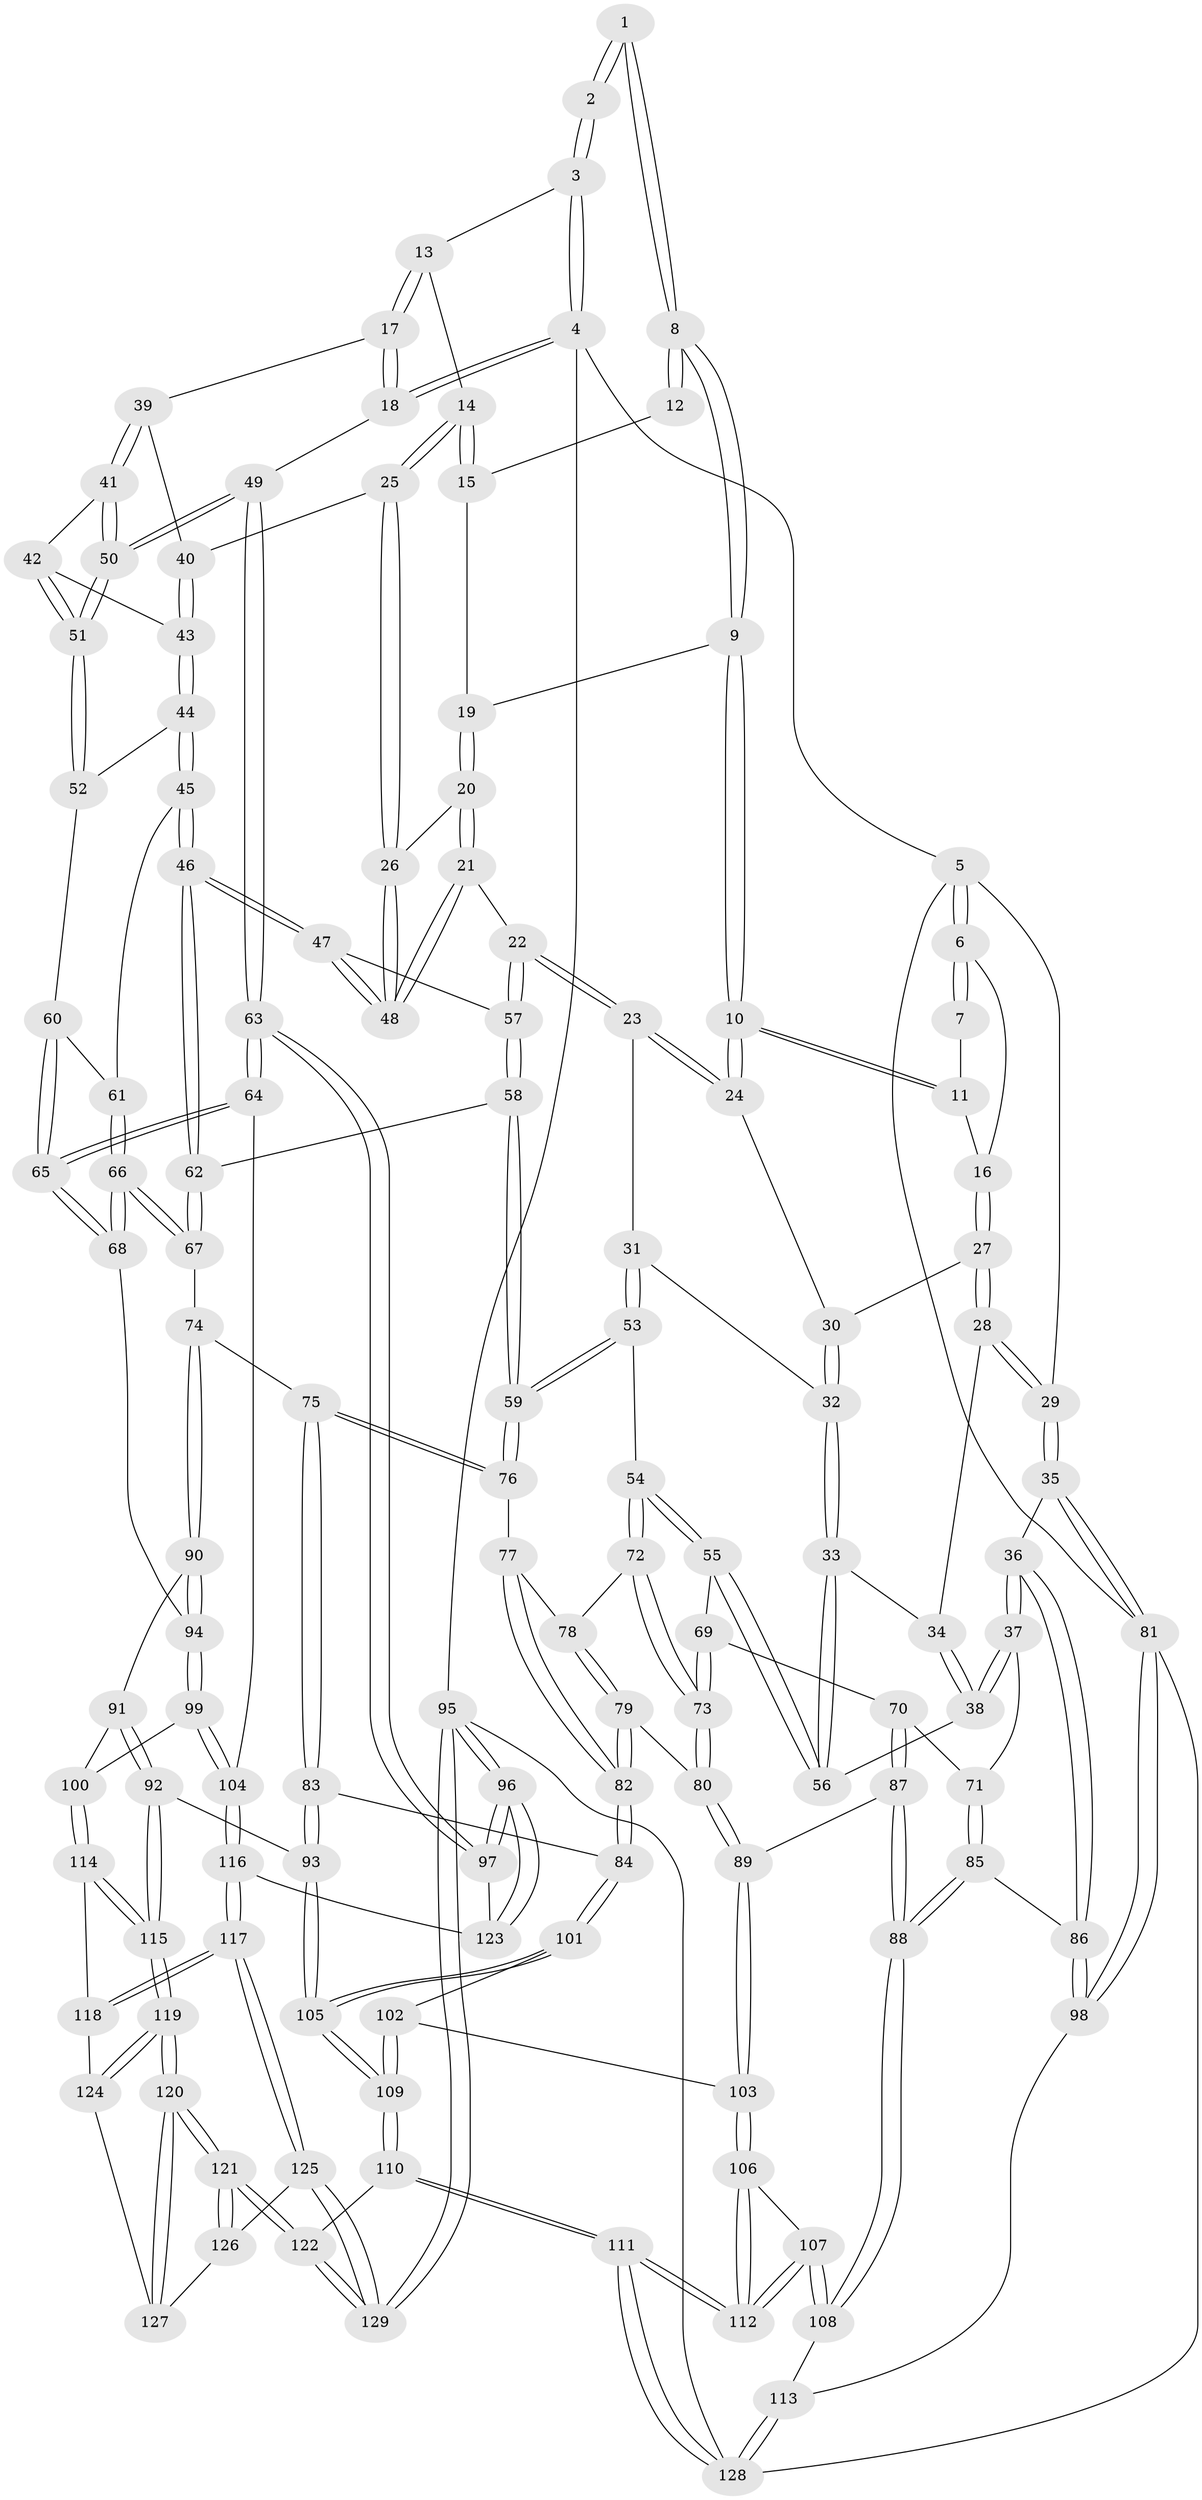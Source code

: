 // coarse degree distribution, {3: 0.5846153846153846, 5: 0.12307692307692308, 4: 0.18461538461538463, 2: 0.1076923076923077}
// Generated by graph-tools (version 1.1) at 2025/54/03/04/25 22:54:10]
// undirected, 129 vertices, 319 edges
graph export_dot {
  node [color=gray90,style=filled];
  1 [pos="+0.5642511459386006+0"];
  2 [pos="+0.7659615405456831+0"];
  3 [pos="+0.8057180478611768+0"];
  4 [pos="+1+0"];
  5 [pos="+0+0"];
  6 [pos="+0.03880398768023694+0"];
  7 [pos="+0.4056762200810924+0"];
  8 [pos="+0.5803006883816896+0.1369469757827835"];
  9 [pos="+0.5801609160012473+0.13739911109192932"];
  10 [pos="+0.5003021777151584+0.1518563249353813"];
  11 [pos="+0.4367961042359821+0.029030323696070767"];
  12 [pos="+0.7063138453943859+0"];
  13 [pos="+0.8136118199638542+0.0672407416654833"];
  14 [pos="+0.7674139188408223+0.19395567446862275"];
  15 [pos="+0.6626721500684717+0.14754369233582237"];
  16 [pos="+0.3054275638499145+0.17132303790545977"];
  17 [pos="+1+0.19953464400694518"];
  18 [pos="+1+0.185779946668137"];
  19 [pos="+0.5917928397285526+0.14317356209977614"];
  20 [pos="+0.6021460878689958+0.17881041547391505"];
  21 [pos="+0.6271911746033335+0.3200787345838257"];
  22 [pos="+0.5837038349335508+0.33101311055091376"];
  23 [pos="+0.5183157294442381+0.31861478422931433"];
  24 [pos="+0.4932960448490922+0.16612602168674567"];
  25 [pos="+0.7688990666724599+0.20137327250757928"];
  26 [pos="+0.7145496038556767+0.27819606558088433"];
  27 [pos="+0.30667356446449134+0.19445441765527552"];
  28 [pos="+0.3054824864961586+0.1956032901409373"];
  29 [pos="+0+0.11384830187682791"];
  30 [pos="+0.3658738339946097+0.20833907788793027"];
  31 [pos="+0.5119087829927628+0.32289478861221527"];
  32 [pos="+0.41059046698106094+0.3134681895502876"];
  33 [pos="+0.34171681206514254+0.3618600103610648"];
  34 [pos="+0.2980825969604535+0.21229543012693625"];
  35 [pos="+0+0.3828639160740053"];
  36 [pos="+0+0.40914472733156454"];
  37 [pos="+0.019815818383536403+0.42038176088107315"];
  38 [pos="+0.1291289188853902+0.37977870968994376"];
  39 [pos="+0.9475621033061329+0.23002244319080212"];
  40 [pos="+0.7960188581078107+0.2157324328536374"];
  41 [pos="+0.8951749648895005+0.3273427342705435"];
  42 [pos="+0.878760699264665+0.3421168155075978"];
  43 [pos="+0.8610219135623419+0.35077693705077406"];
  44 [pos="+0.8349617433726172+0.40183293125816294"];
  45 [pos="+0.7859403285019737+0.4323321702103171"];
  46 [pos="+0.7634397900441408+0.43377505868311744"];
  47 [pos="+0.7162118131425008+0.3712437436963486"];
  48 [pos="+0.6870813830837602+0.32236570029304407"];
  49 [pos="+1+0.3971197293972569"];
  50 [pos="+1+0.40066744665247284"];
  51 [pos="+1+0.42354645535373764"];
  52 [pos="+0.9669868202096124+0.44276661186320354"];
  53 [pos="+0.4557422371738708+0.4653216973143722"];
  54 [pos="+0.4053621323934823+0.48357586723196283"];
  55 [pos="+0.3950718346567895+0.4807541886890473"];
  56 [pos="+0.33329474707725704+0.37690325455663987"];
  57 [pos="+0.5892162729053118+0.4670606278696812"];
  58 [pos="+0.5879072017977973+0.47641187355244113"];
  59 [pos="+0.5524842374263413+0.509417615972945"];
  60 [pos="+0.9158266231180069+0.5052316997757393"];
  61 [pos="+0.8453057034320973+0.4946188965007959"];
  62 [pos="+0.7299433241247253+0.4904260598407178"];
  63 [pos="+1+0.6924787571122135"];
  64 [pos="+1+0.7015055067848758"];
  65 [pos="+0.9474306165225134+0.6601665128457279"];
  66 [pos="+0.8596952371586796+0.6344764904298056"];
  67 [pos="+0.720980861186403+0.5794647953892771"];
  68 [pos="+0.8729201035298683+0.6459424048315847"];
  69 [pos="+0.3555293705904388+0.501534843734981"];
  70 [pos="+0.18783501398450117+0.5555732871772581"];
  71 [pos="+0.021302210201735627+0.42162971098964164"];
  72 [pos="+0.417556011658375+0.5448556062519192"];
  73 [pos="+0.3410201706109448+0.6439090261752958"];
  74 [pos="+0.6871416768372192+0.6087567648341279"];
  75 [pos="+0.6444746699937046+0.6015906195146428"];
  76 [pos="+0.5643597459429599+0.5610165072312604"];
  77 [pos="+0.5340295650035415+0.5949150482743722"];
  78 [pos="+0.42619724597434894+0.5600103256811328"];
  79 [pos="+0.44138901941109826+0.6463924684592561"];
  80 [pos="+0.3289194918091712+0.6695911541194481"];
  81 [pos="+0+0.8160877438428021"];
  82 [pos="+0.4979075751214495+0.6780791187919927"];
  83 [pos="+0.5396120703192827+0.7139514101333881"];
  84 [pos="+0.503008144589635+0.6922012347194572"];
  85 [pos="+0.1296953619244875+0.7690618645698676"];
  86 [pos="+0.07833297143717889+0.7647716018274501"];
  87 [pos="+0.2422492205694788+0.678465372292205"];
  88 [pos="+0.15505950545236316+0.7727842072827846"];
  89 [pos="+0.2904609278288778+0.695461812253838"];
  90 [pos="+0.6872875002940182+0.6772181390641356"];
  91 [pos="+0.6866605800404249+0.6788938038733118"];
  92 [pos="+0.6066229207420751+0.7790623864397387"];
  93 [pos="+0.5982371156340252+0.7775845374327903"];
  94 [pos="+0.8032916349829476+0.7124937114391784"];
  95 [pos="+1+1"];
  96 [pos="+1+1"];
  97 [pos="+1+0.901664147064719"];
  98 [pos="+0+0.8282926466903446"];
  99 [pos="+0.7762557640850412+0.7991089999807749"];
  100 [pos="+0.7737862933522899+0.8005095637825355"];
  101 [pos="+0.4263937688832044+0.765849862141602"];
  102 [pos="+0.363041924554202+0.758500752690141"];
  103 [pos="+0.3189214886465694+0.7361898503732655"];
  104 [pos="+0.9102158130707919+0.8183304104518517"];
  105 [pos="+0.48039371854410234+0.8737903028064081"];
  106 [pos="+0.31095141126687237+0.7701507251874351"];
  107 [pos="+0.18600819651688066+0.9141546682765623"];
  108 [pos="+0.18481880410392074+0.9129455279113239"];
  109 [pos="+0.4075881949541614+1"];
  110 [pos="+0.39539192159779313+1"];
  111 [pos="+0.36781211710645356+1"];
  112 [pos="+0.3128352426858104+1"];
  113 [pos="+0.0566523793966197+0.9131941383421004"];
  114 [pos="+0.7704131265732485+0.8040997278064207"];
  115 [pos="+0.6619051102549398+0.837575856702689"];
  116 [pos="+0.891637848505766+0.9170171109507099"];
  117 [pos="+0.8914569044986592+0.9172929240975864"];
  118 [pos="+0.7894729524582719+0.8772908120756057"];
  119 [pos="+0.6616473946664762+0.8844152421352287"];
  120 [pos="+0.6404158772470513+1"];
  121 [pos="+0.62344399175366+1"];
  122 [pos="+0.6016982801698129+1"];
  123 [pos="+0.8981544014744332+0.9174234564812671"];
  124 [pos="+0.7788849127791024+0.8955391126434225"];
  125 [pos="+0.8826087002751325+0.9525049710061624"];
  126 [pos="+0.7955037782236212+0.9314017099385601"];
  127 [pos="+0.7780522710626333+0.9003884551131227"];
  128 [pos="+0+1"];
  129 [pos="+0.8761238198298331+1"];
  1 -- 2;
  1 -- 2;
  1 -- 8;
  1 -- 8;
  2 -- 3;
  2 -- 3;
  3 -- 4;
  3 -- 4;
  3 -- 13;
  4 -- 5;
  4 -- 18;
  4 -- 18;
  4 -- 95;
  5 -- 6;
  5 -- 6;
  5 -- 29;
  5 -- 81;
  6 -- 7;
  6 -- 7;
  6 -- 16;
  7 -- 11;
  8 -- 9;
  8 -- 9;
  8 -- 12;
  8 -- 12;
  9 -- 10;
  9 -- 10;
  9 -- 19;
  10 -- 11;
  10 -- 11;
  10 -- 24;
  10 -- 24;
  11 -- 16;
  12 -- 15;
  13 -- 14;
  13 -- 17;
  13 -- 17;
  14 -- 15;
  14 -- 15;
  14 -- 25;
  14 -- 25;
  15 -- 19;
  16 -- 27;
  16 -- 27;
  17 -- 18;
  17 -- 18;
  17 -- 39;
  18 -- 49;
  19 -- 20;
  19 -- 20;
  20 -- 21;
  20 -- 21;
  20 -- 26;
  21 -- 22;
  21 -- 48;
  21 -- 48;
  22 -- 23;
  22 -- 23;
  22 -- 57;
  22 -- 57;
  23 -- 24;
  23 -- 24;
  23 -- 31;
  24 -- 30;
  25 -- 26;
  25 -- 26;
  25 -- 40;
  26 -- 48;
  26 -- 48;
  27 -- 28;
  27 -- 28;
  27 -- 30;
  28 -- 29;
  28 -- 29;
  28 -- 34;
  29 -- 35;
  29 -- 35;
  30 -- 32;
  30 -- 32;
  31 -- 32;
  31 -- 53;
  31 -- 53;
  32 -- 33;
  32 -- 33;
  33 -- 34;
  33 -- 56;
  33 -- 56;
  34 -- 38;
  34 -- 38;
  35 -- 36;
  35 -- 81;
  35 -- 81;
  36 -- 37;
  36 -- 37;
  36 -- 86;
  36 -- 86;
  37 -- 38;
  37 -- 38;
  37 -- 71;
  38 -- 56;
  39 -- 40;
  39 -- 41;
  39 -- 41;
  40 -- 43;
  40 -- 43;
  41 -- 42;
  41 -- 50;
  41 -- 50;
  42 -- 43;
  42 -- 51;
  42 -- 51;
  43 -- 44;
  43 -- 44;
  44 -- 45;
  44 -- 45;
  44 -- 52;
  45 -- 46;
  45 -- 46;
  45 -- 61;
  46 -- 47;
  46 -- 47;
  46 -- 62;
  46 -- 62;
  47 -- 48;
  47 -- 48;
  47 -- 57;
  49 -- 50;
  49 -- 50;
  49 -- 63;
  49 -- 63;
  50 -- 51;
  50 -- 51;
  51 -- 52;
  51 -- 52;
  52 -- 60;
  53 -- 54;
  53 -- 59;
  53 -- 59;
  54 -- 55;
  54 -- 55;
  54 -- 72;
  54 -- 72;
  55 -- 56;
  55 -- 56;
  55 -- 69;
  57 -- 58;
  57 -- 58;
  58 -- 59;
  58 -- 59;
  58 -- 62;
  59 -- 76;
  59 -- 76;
  60 -- 61;
  60 -- 65;
  60 -- 65;
  61 -- 66;
  61 -- 66;
  62 -- 67;
  62 -- 67;
  63 -- 64;
  63 -- 64;
  63 -- 97;
  63 -- 97;
  64 -- 65;
  64 -- 65;
  64 -- 104;
  65 -- 68;
  65 -- 68;
  66 -- 67;
  66 -- 67;
  66 -- 68;
  66 -- 68;
  67 -- 74;
  68 -- 94;
  69 -- 70;
  69 -- 73;
  69 -- 73;
  70 -- 71;
  70 -- 87;
  70 -- 87;
  71 -- 85;
  71 -- 85;
  72 -- 73;
  72 -- 73;
  72 -- 78;
  73 -- 80;
  73 -- 80;
  74 -- 75;
  74 -- 90;
  74 -- 90;
  75 -- 76;
  75 -- 76;
  75 -- 83;
  75 -- 83;
  76 -- 77;
  77 -- 78;
  77 -- 82;
  77 -- 82;
  78 -- 79;
  78 -- 79;
  79 -- 80;
  79 -- 82;
  79 -- 82;
  80 -- 89;
  80 -- 89;
  81 -- 98;
  81 -- 98;
  81 -- 128;
  82 -- 84;
  82 -- 84;
  83 -- 84;
  83 -- 93;
  83 -- 93;
  84 -- 101;
  84 -- 101;
  85 -- 86;
  85 -- 88;
  85 -- 88;
  86 -- 98;
  86 -- 98;
  87 -- 88;
  87 -- 88;
  87 -- 89;
  88 -- 108;
  88 -- 108;
  89 -- 103;
  89 -- 103;
  90 -- 91;
  90 -- 94;
  90 -- 94;
  91 -- 92;
  91 -- 92;
  91 -- 100;
  92 -- 93;
  92 -- 115;
  92 -- 115;
  93 -- 105;
  93 -- 105;
  94 -- 99;
  94 -- 99;
  95 -- 96;
  95 -- 96;
  95 -- 129;
  95 -- 129;
  95 -- 128;
  96 -- 97;
  96 -- 97;
  96 -- 123;
  96 -- 123;
  97 -- 123;
  98 -- 113;
  99 -- 100;
  99 -- 104;
  99 -- 104;
  100 -- 114;
  100 -- 114;
  101 -- 102;
  101 -- 105;
  101 -- 105;
  102 -- 103;
  102 -- 109;
  102 -- 109;
  103 -- 106;
  103 -- 106;
  104 -- 116;
  104 -- 116;
  105 -- 109;
  105 -- 109;
  106 -- 107;
  106 -- 112;
  106 -- 112;
  107 -- 108;
  107 -- 108;
  107 -- 112;
  107 -- 112;
  108 -- 113;
  109 -- 110;
  109 -- 110;
  110 -- 111;
  110 -- 111;
  110 -- 122;
  111 -- 112;
  111 -- 112;
  111 -- 128;
  111 -- 128;
  113 -- 128;
  113 -- 128;
  114 -- 115;
  114 -- 115;
  114 -- 118;
  115 -- 119;
  115 -- 119;
  116 -- 117;
  116 -- 117;
  116 -- 123;
  117 -- 118;
  117 -- 118;
  117 -- 125;
  117 -- 125;
  118 -- 124;
  119 -- 120;
  119 -- 120;
  119 -- 124;
  119 -- 124;
  120 -- 121;
  120 -- 121;
  120 -- 127;
  120 -- 127;
  121 -- 122;
  121 -- 122;
  121 -- 126;
  121 -- 126;
  122 -- 129;
  122 -- 129;
  124 -- 127;
  125 -- 126;
  125 -- 129;
  125 -- 129;
  126 -- 127;
}
